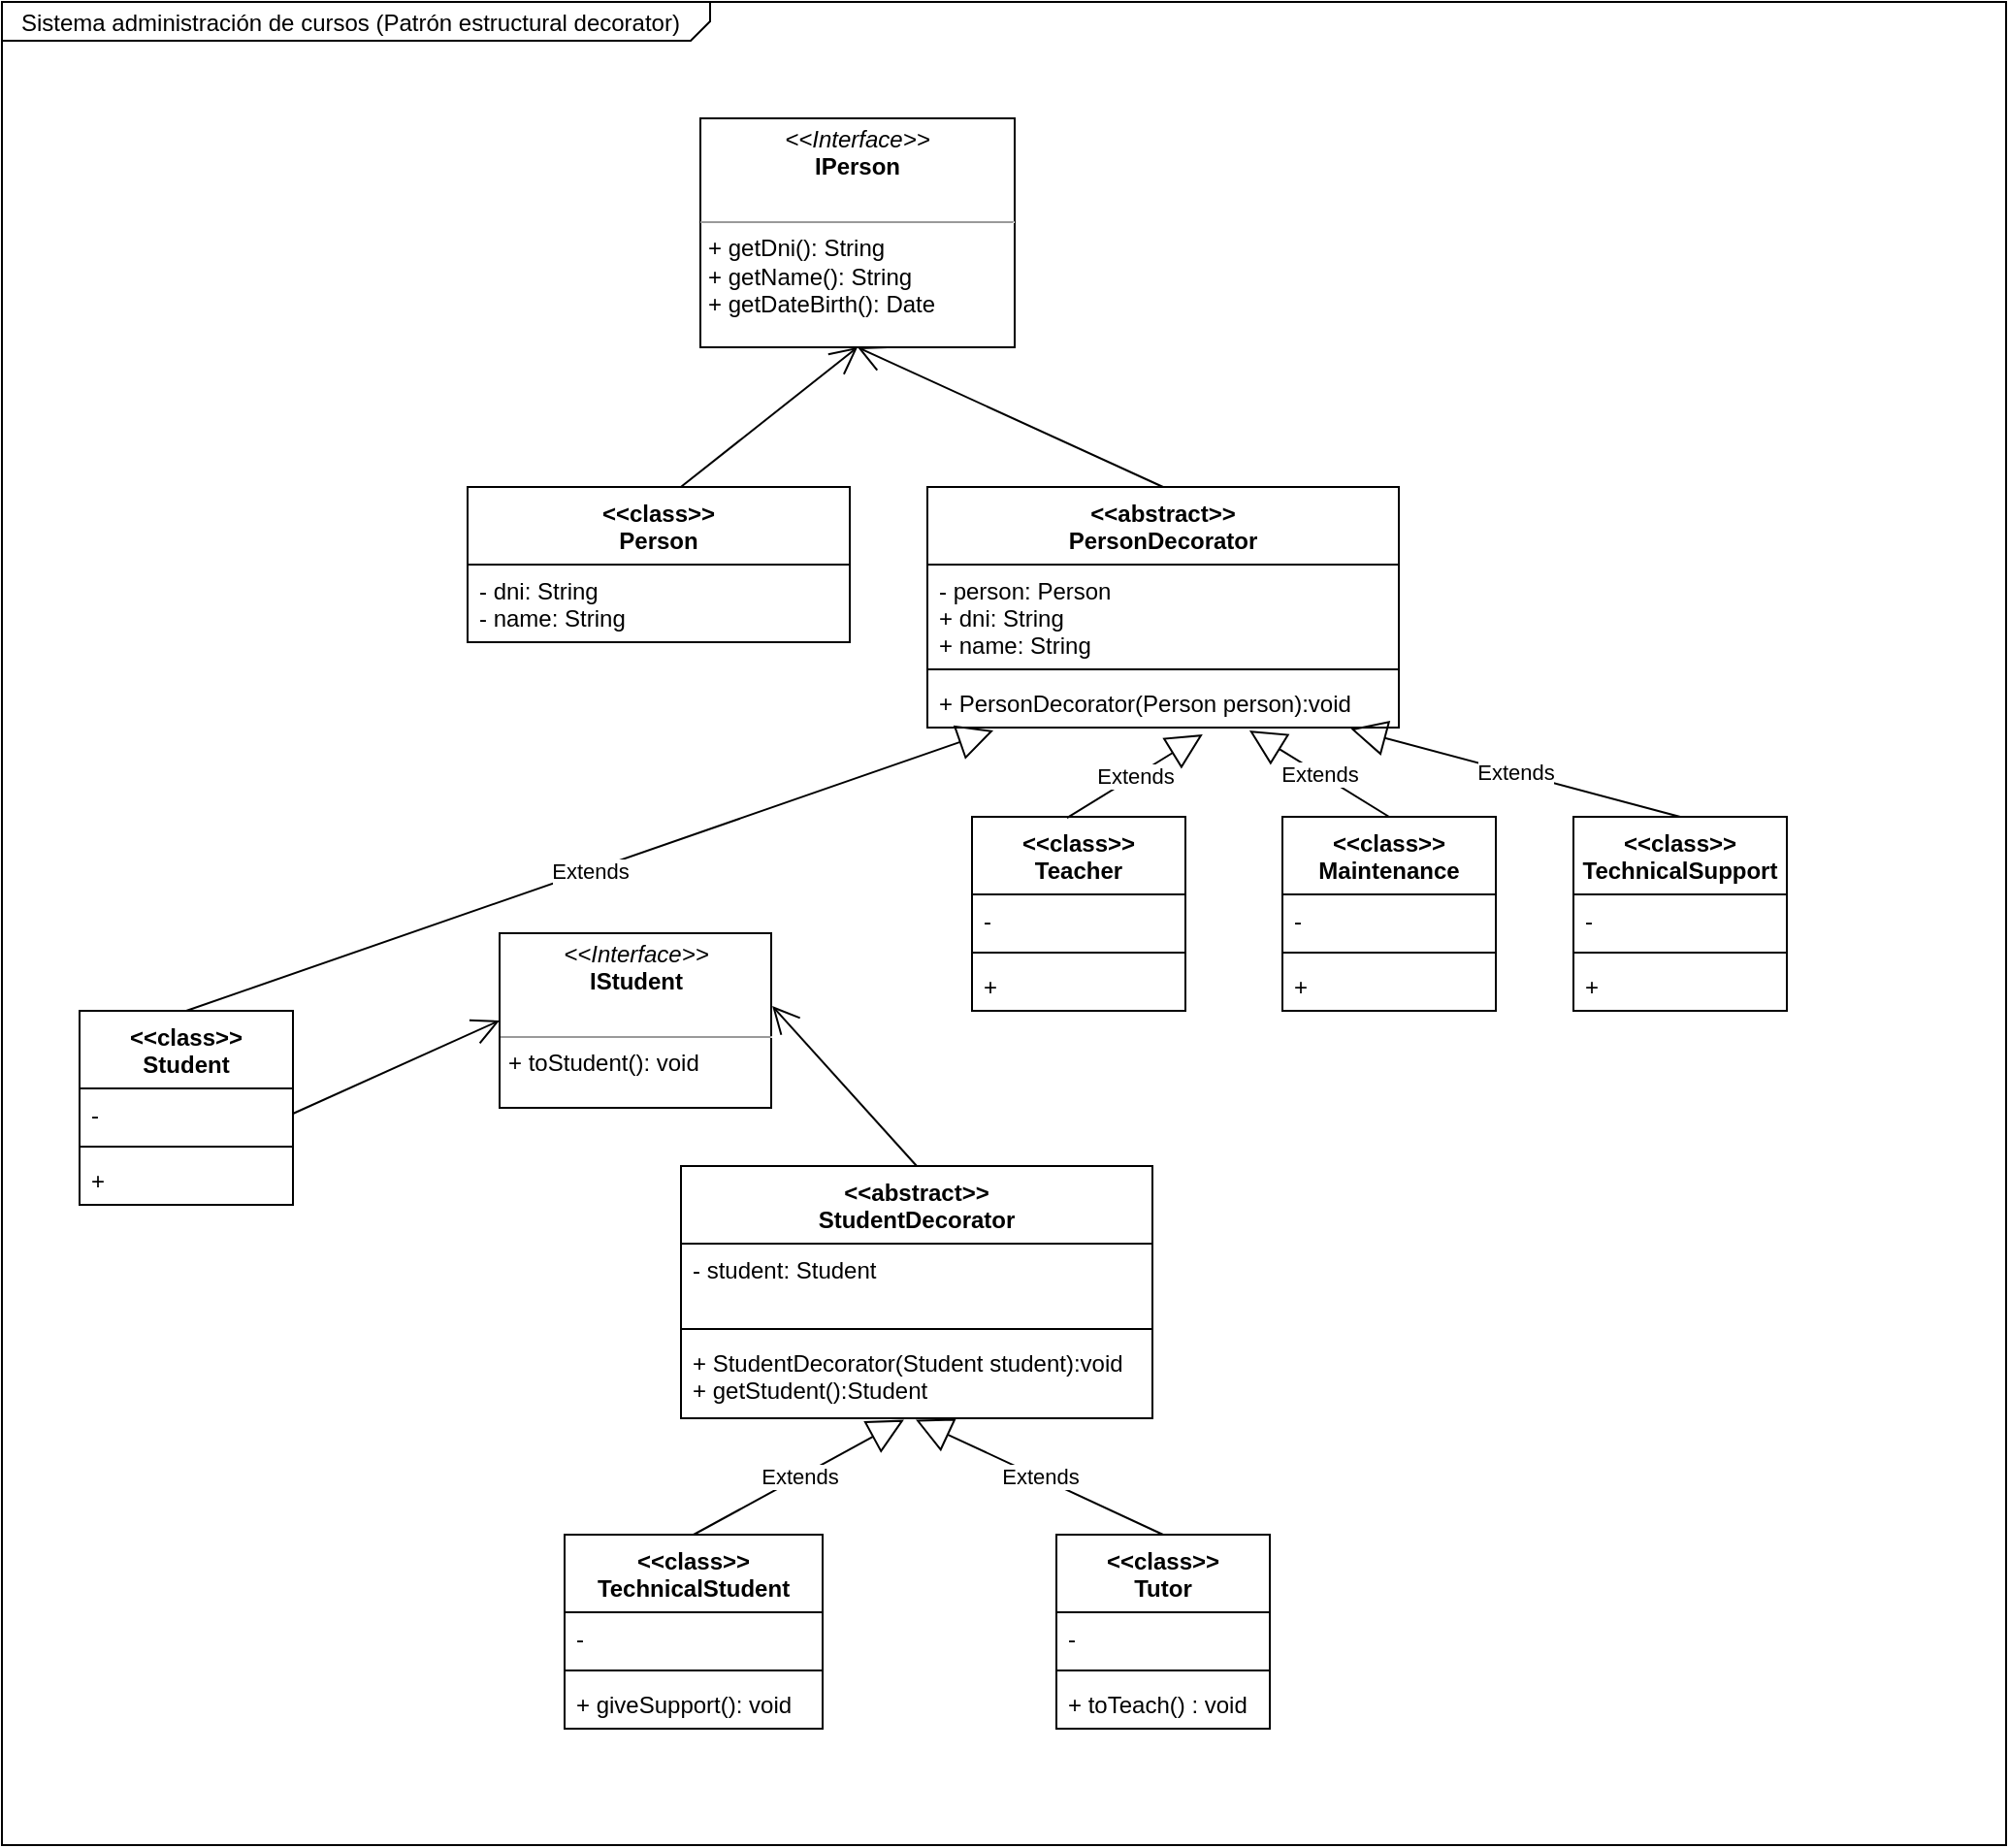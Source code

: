 <mxfile version="20.5.1" type="device"><diagram name="Page-1" id="929967ad-93f9-6ef4-fab6-5d389245f69c"><mxGraphModel dx="805" dy="601" grid="1" gridSize="10" guides="1" tooltips="1" connect="1" arrows="1" fold="1" page="1" pageScale="1.5" pageWidth="1169" pageHeight="826" background="none" math="0" shadow="0"><root><mxCell id="0" style=";html=1;"/><mxCell id="1" style=";html=1;" parent="0"/><mxCell id="1672d66443f91eb5-1" value="&lt;p style=&quot;margin: 0px ; margin-top: 4px ; margin-left: 10px ; text-align: left&quot;&gt;Sistema administración de cursos (Patrón estructural decorator)&lt;/p&gt;" style="html=1;strokeWidth=1;shape=mxgraph.sysml.package;html=1;overflow=fill;whiteSpace=wrap;fillColor=none;gradientColor=none;fontSize=12;align=center;labelX=365;" parent="1" vertex="1"><mxGeometry x="400" y="300" width="1033" height="950" as="geometry"/></mxCell><mxCell id="HdadWhBeH10hkfZCoj8d-1" value="&lt;&lt;class&gt;&gt;&#10;Person" style="swimlane;fontStyle=1;align=center;verticalAlign=top;childLayout=stackLayout;horizontal=1;startSize=40;horizontalStack=0;resizeParent=1;resizeParentMax=0;resizeLast=0;collapsible=1;marginBottom=0;" parent="1" vertex="1"><mxGeometry x="640" y="550" width="197" height="80" as="geometry"><mxRectangle x="673" y="355" width="120" height="30" as="alternateBounds"/></mxGeometry></mxCell><mxCell id="HdadWhBeH10hkfZCoj8d-2" value="- dni: String&#10;- name: String" style="text;strokeColor=none;fillColor=none;align=left;verticalAlign=top;spacingLeft=4;spacingRight=4;overflow=hidden;rotatable=0;points=[[0,0.5],[1,0.5]];portConstraint=eastwest;" parent="HdadWhBeH10hkfZCoj8d-1" vertex="1"><mxGeometry y="40" width="197" height="40" as="geometry"/></mxCell><mxCell id="HdadWhBeH10hkfZCoj8d-5" value="&lt;p style=&quot;margin:0px;margin-top:4px;text-align:center;&quot;&gt;&lt;i&gt;&amp;lt;&amp;lt;Interface&amp;gt;&amp;gt;&lt;/i&gt;&lt;br&gt;&lt;b&gt;IPerson&lt;/b&gt;&lt;/p&gt;&lt;p style=&quot;margin:0px;margin-left:4px;&quot;&gt;&lt;br&gt;&lt;/p&gt;&lt;hr size=&quot;1&quot;&gt;&lt;p style=&quot;margin:0px;margin-left:4px;&quot;&gt;+ getDni(): String&lt;br&gt;+ getName(): String&lt;/p&gt;&lt;p style=&quot;margin:0px;margin-left:4px;&quot;&gt;+ getDateBirth(): Date&lt;/p&gt;" style="verticalAlign=top;align=left;overflow=fill;fontSize=12;fontFamily=Helvetica;html=1;" parent="1" vertex="1"><mxGeometry x="760" y="360" width="162" height="118" as="geometry"/></mxCell><mxCell id="HdadWhBeH10hkfZCoj8d-6" value="" style="endArrow=open;endFill=1;endSize=12;html=1;rounded=0;entryX=0.5;entryY=1;entryDx=0;entryDy=0;exitX=0.558;exitY=0;exitDx=0;exitDy=0;exitPerimeter=0;" parent="1" source="HdadWhBeH10hkfZCoj8d-1" target="HdadWhBeH10hkfZCoj8d-5" edge="1"><mxGeometry width="160" relative="1" as="geometry"><mxPoint x="750" y="520" as="sourcePoint"/><mxPoint x="910" y="520" as="targetPoint"/></mxGeometry></mxCell><mxCell id="HdadWhBeH10hkfZCoj8d-7" value="&lt;&lt;abstract&gt;&gt;&#10;PersonDecorator" style="swimlane;fontStyle=1;align=center;verticalAlign=top;childLayout=stackLayout;horizontal=1;startSize=40;horizontalStack=0;resizeParent=1;resizeParentMax=0;resizeLast=0;collapsible=1;marginBottom=0;" parent="1" vertex="1"><mxGeometry x="877" y="550" width="243" height="124" as="geometry"/></mxCell><mxCell id="HdadWhBeH10hkfZCoj8d-8" value="- person: Person&#10;+ dni: String&#10;+ name: String&#10;" style="text;strokeColor=none;fillColor=none;align=left;verticalAlign=top;spacingLeft=4;spacingRight=4;overflow=hidden;rotatable=0;points=[[0,0.5],[1,0.5]];portConstraint=eastwest;" parent="HdadWhBeH10hkfZCoj8d-7" vertex="1"><mxGeometry y="40" width="243" height="50" as="geometry"/></mxCell><mxCell id="HdadWhBeH10hkfZCoj8d-9" value="" style="line;strokeWidth=1;fillColor=none;align=left;verticalAlign=middle;spacingTop=-1;spacingLeft=3;spacingRight=3;rotatable=0;labelPosition=right;points=[];portConstraint=eastwest;strokeColor=inherit;" parent="HdadWhBeH10hkfZCoj8d-7" vertex="1"><mxGeometry y="90" width="243" height="8" as="geometry"/></mxCell><mxCell id="HdadWhBeH10hkfZCoj8d-10" value="+ PersonDecorator(Person person):void" style="text;strokeColor=none;fillColor=none;align=left;verticalAlign=top;spacingLeft=4;spacingRight=4;overflow=hidden;rotatable=0;points=[[0,0.5],[1,0.5]];portConstraint=eastwest;" parent="HdadWhBeH10hkfZCoj8d-7" vertex="1"><mxGeometry y="98" width="243" height="26" as="geometry"/></mxCell><mxCell id="HdadWhBeH10hkfZCoj8d-11" value="" style="endArrow=open;endFill=1;endSize=12;html=1;rounded=0;entryX=0.5;entryY=1;entryDx=0;entryDy=0;exitX=0.5;exitY=0;exitDx=0;exitDy=0;" parent="1" source="HdadWhBeH10hkfZCoj8d-7" target="HdadWhBeH10hkfZCoj8d-5" edge="1"><mxGeometry width="160" relative="1" as="geometry"><mxPoint x="759.926" y="560" as="sourcePoint"/><mxPoint x="851" y="488" as="targetPoint"/></mxGeometry></mxCell><mxCell id="HdadWhBeH10hkfZCoj8d-12" value="&lt;&lt;class&gt;&gt;&#10;Student" style="swimlane;fontStyle=1;align=center;verticalAlign=top;childLayout=stackLayout;horizontal=1;startSize=40;horizontalStack=0;resizeParent=1;resizeParentMax=0;resizeLast=0;collapsible=1;marginBottom=0;" parent="1" vertex="1"><mxGeometry x="440" y="820" width="110" height="100" as="geometry"/></mxCell><mxCell id="HdadWhBeH10hkfZCoj8d-13" value="-" style="text;strokeColor=none;fillColor=none;align=left;verticalAlign=top;spacingLeft=4;spacingRight=4;overflow=hidden;rotatable=0;points=[[0,0.5],[1,0.5]];portConstraint=eastwest;" parent="HdadWhBeH10hkfZCoj8d-12" vertex="1"><mxGeometry y="40" width="110" height="26" as="geometry"/></mxCell><mxCell id="HdadWhBeH10hkfZCoj8d-14" value="" style="line;strokeWidth=1;fillColor=none;align=left;verticalAlign=middle;spacingTop=-1;spacingLeft=3;spacingRight=3;rotatable=0;labelPosition=right;points=[];portConstraint=eastwest;strokeColor=inherit;" parent="HdadWhBeH10hkfZCoj8d-12" vertex="1"><mxGeometry y="66" width="110" height="8" as="geometry"/></mxCell><mxCell id="HdadWhBeH10hkfZCoj8d-15" value="+" style="text;strokeColor=none;fillColor=none;align=left;verticalAlign=top;spacingLeft=4;spacingRight=4;overflow=hidden;rotatable=0;points=[[0,0.5],[1,0.5]];portConstraint=eastwest;" parent="HdadWhBeH10hkfZCoj8d-12" vertex="1"><mxGeometry y="74" width="110" height="26" as="geometry"/></mxCell><mxCell id="HdadWhBeH10hkfZCoj8d-16" value="Extends" style="endArrow=block;endSize=16;endFill=0;html=1;rounded=0;entryX=0.14;entryY=1.058;entryDx=0;entryDy=0;entryPerimeter=0;exitX=0.5;exitY=0;exitDx=0;exitDy=0;" parent="1" source="HdadWhBeH10hkfZCoj8d-12" target="HdadWhBeH10hkfZCoj8d-10" edge="1"><mxGeometry width="160" relative="1" as="geometry"><mxPoint x="770" y="670" as="sourcePoint"/><mxPoint x="930" y="670" as="targetPoint"/></mxGeometry></mxCell><mxCell id="HdadWhBeH10hkfZCoj8d-17" value="&lt;&lt;class&gt;&gt;&#10;Teacher" style="swimlane;fontStyle=1;align=center;verticalAlign=top;childLayout=stackLayout;horizontal=1;startSize=40;horizontalStack=0;resizeParent=1;resizeParentMax=0;resizeLast=0;collapsible=1;marginBottom=0;" parent="1" vertex="1"><mxGeometry x="900" y="720" width="110" height="100" as="geometry"/></mxCell><mxCell id="HdadWhBeH10hkfZCoj8d-18" value="-" style="text;strokeColor=none;fillColor=none;align=left;verticalAlign=top;spacingLeft=4;spacingRight=4;overflow=hidden;rotatable=0;points=[[0,0.5],[1,0.5]];portConstraint=eastwest;" parent="HdadWhBeH10hkfZCoj8d-17" vertex="1"><mxGeometry y="40" width="110" height="26" as="geometry"/></mxCell><mxCell id="HdadWhBeH10hkfZCoj8d-19" value="" style="line;strokeWidth=1;fillColor=none;align=left;verticalAlign=middle;spacingTop=-1;spacingLeft=3;spacingRight=3;rotatable=0;labelPosition=right;points=[];portConstraint=eastwest;strokeColor=inherit;" parent="HdadWhBeH10hkfZCoj8d-17" vertex="1"><mxGeometry y="66" width="110" height="8" as="geometry"/></mxCell><mxCell id="HdadWhBeH10hkfZCoj8d-20" value="+" style="text;strokeColor=none;fillColor=none;align=left;verticalAlign=top;spacingLeft=4;spacingRight=4;overflow=hidden;rotatable=0;points=[[0,0.5],[1,0.5]];portConstraint=eastwest;" parent="HdadWhBeH10hkfZCoj8d-17" vertex="1"><mxGeometry y="74" width="110" height="26" as="geometry"/></mxCell><mxCell id="HdadWhBeH10hkfZCoj8d-21" value="Extends" style="endArrow=block;endSize=16;endFill=0;html=1;rounded=0;exitX=0.445;exitY=0.006;exitDx=0;exitDy=0;exitPerimeter=0;entryX=0.584;entryY=1.135;entryDx=0;entryDy=0;entryPerimeter=0;" parent="1" source="HdadWhBeH10hkfZCoj8d-17" target="HdadWhBeH10hkfZCoj8d-10" edge="1"><mxGeometry width="160" relative="1" as="geometry"><mxPoint x="933.335" y="720" as="sourcePoint"/><mxPoint x="995.114" y="660" as="targetPoint"/></mxGeometry></mxCell><mxCell id="HdadWhBeH10hkfZCoj8d-22" value="&lt;&lt;class&gt;&gt;&#10;Maintenance" style="swimlane;fontStyle=1;align=center;verticalAlign=top;childLayout=stackLayout;horizontal=1;startSize=40;horizontalStack=0;resizeParent=1;resizeParentMax=0;resizeLast=0;collapsible=1;marginBottom=0;" parent="1" vertex="1"><mxGeometry x="1060" y="720" width="110" height="100" as="geometry"/></mxCell><mxCell id="HdadWhBeH10hkfZCoj8d-23" value="-" style="text;strokeColor=none;fillColor=none;align=left;verticalAlign=top;spacingLeft=4;spacingRight=4;overflow=hidden;rotatable=0;points=[[0,0.5],[1,0.5]];portConstraint=eastwest;" parent="HdadWhBeH10hkfZCoj8d-22" vertex="1"><mxGeometry y="40" width="110" height="26" as="geometry"/></mxCell><mxCell id="HdadWhBeH10hkfZCoj8d-24" value="" style="line;strokeWidth=1;fillColor=none;align=left;verticalAlign=middle;spacingTop=-1;spacingLeft=3;spacingRight=3;rotatable=0;labelPosition=right;points=[];portConstraint=eastwest;strokeColor=inherit;" parent="HdadWhBeH10hkfZCoj8d-22" vertex="1"><mxGeometry y="66" width="110" height="8" as="geometry"/></mxCell><mxCell id="HdadWhBeH10hkfZCoj8d-25" value="+" style="text;strokeColor=none;fillColor=none;align=left;verticalAlign=top;spacingLeft=4;spacingRight=4;overflow=hidden;rotatable=0;points=[[0,0.5],[1,0.5]];portConstraint=eastwest;" parent="HdadWhBeH10hkfZCoj8d-22" vertex="1"><mxGeometry y="74" width="110" height="26" as="geometry"/></mxCell><mxCell id="HdadWhBeH10hkfZCoj8d-26" value="Extends" style="endArrow=block;endSize=16;endFill=0;html=1;rounded=0;exitX=0.5;exitY=0;exitDx=0;exitDy=0;entryX=0.683;entryY=1.058;entryDx=0;entryDy=0;entryPerimeter=0;" parent="1" source="HdadWhBeH10hkfZCoj8d-22" target="HdadWhBeH10hkfZCoj8d-10" edge="1"><mxGeometry width="160" relative="1" as="geometry"><mxPoint x="1202.84" y="710" as="sourcePoint"/><mxPoint x="1149.997" y="650.968" as="targetPoint"/></mxGeometry></mxCell><mxCell id="HdadWhBeH10hkfZCoj8d-28" value="&lt;&lt;class&gt;&gt;&#10;TechnicalSupport" style="swimlane;fontStyle=1;align=center;verticalAlign=top;childLayout=stackLayout;horizontal=1;startSize=40;horizontalStack=0;resizeParent=1;resizeParentMax=0;resizeLast=0;collapsible=1;marginBottom=0;" parent="1" vertex="1"><mxGeometry x="1210" y="720" width="110" height="100" as="geometry"/></mxCell><mxCell id="HdadWhBeH10hkfZCoj8d-29" value="-" style="text;strokeColor=none;fillColor=none;align=left;verticalAlign=top;spacingLeft=4;spacingRight=4;overflow=hidden;rotatable=0;points=[[0,0.5],[1,0.5]];portConstraint=eastwest;" parent="HdadWhBeH10hkfZCoj8d-28" vertex="1"><mxGeometry y="40" width="110" height="26" as="geometry"/></mxCell><mxCell id="HdadWhBeH10hkfZCoj8d-30" value="" style="line;strokeWidth=1;fillColor=none;align=left;verticalAlign=middle;spacingTop=-1;spacingLeft=3;spacingRight=3;rotatable=0;labelPosition=right;points=[];portConstraint=eastwest;strokeColor=inherit;" parent="HdadWhBeH10hkfZCoj8d-28" vertex="1"><mxGeometry y="66" width="110" height="8" as="geometry"/></mxCell><mxCell id="HdadWhBeH10hkfZCoj8d-31" value="+" style="text;strokeColor=none;fillColor=none;align=left;verticalAlign=top;spacingLeft=4;spacingRight=4;overflow=hidden;rotatable=0;points=[[0,0.5],[1,0.5]];portConstraint=eastwest;" parent="HdadWhBeH10hkfZCoj8d-28" vertex="1"><mxGeometry y="74" width="110" height="26" as="geometry"/></mxCell><mxCell id="HdadWhBeH10hkfZCoj8d-32" value="Extends" style="endArrow=block;endSize=16;endFill=0;html=1;rounded=0;exitX=0.5;exitY=0;exitDx=0;exitDy=0;entryX=0.898;entryY=1.026;entryDx=0;entryDy=0;entryPerimeter=0;" parent="1" source="HdadWhBeH10hkfZCoj8d-28" target="HdadWhBeH10hkfZCoj8d-10" edge="1"><mxGeometry width="160" relative="1" as="geometry"><mxPoint x="1192.03" y="688.49" as="sourcePoint"/><mxPoint x="1119.999" y="629.998" as="targetPoint"/></mxGeometry></mxCell><mxCell id="HdadWhBeH10hkfZCoj8d-38" value="&lt;&lt;class&gt;&gt;&#10;TechnicalStudent" style="swimlane;fontStyle=1;align=center;verticalAlign=top;childLayout=stackLayout;horizontal=1;startSize=40;horizontalStack=0;resizeParent=1;resizeParentMax=0;resizeLast=0;collapsible=1;marginBottom=0;" parent="1" vertex="1"><mxGeometry x="690" y="1090" width="133" height="100" as="geometry"/></mxCell><mxCell id="HdadWhBeH10hkfZCoj8d-39" value="-" style="text;strokeColor=none;fillColor=none;align=left;verticalAlign=top;spacingLeft=4;spacingRight=4;overflow=hidden;rotatable=0;points=[[0,0.5],[1,0.5]];portConstraint=eastwest;" parent="HdadWhBeH10hkfZCoj8d-38" vertex="1"><mxGeometry y="40" width="133" height="26" as="geometry"/></mxCell><mxCell id="HdadWhBeH10hkfZCoj8d-40" value="" style="line;strokeWidth=1;fillColor=none;align=left;verticalAlign=middle;spacingTop=-1;spacingLeft=3;spacingRight=3;rotatable=0;labelPosition=right;points=[];portConstraint=eastwest;strokeColor=inherit;" parent="HdadWhBeH10hkfZCoj8d-38" vertex="1"><mxGeometry y="66" width="133" height="8" as="geometry"/></mxCell><mxCell id="HdadWhBeH10hkfZCoj8d-41" value="+ giveSupport(): void" style="text;strokeColor=none;fillColor=none;align=left;verticalAlign=top;spacingLeft=4;spacingRight=4;overflow=hidden;rotatable=0;points=[[0,0.5],[1,0.5]];portConstraint=eastwest;" parent="HdadWhBeH10hkfZCoj8d-38" vertex="1"><mxGeometry y="74" width="133" height="26" as="geometry"/></mxCell><mxCell id="HdadWhBeH10hkfZCoj8d-43" value="&lt;&lt;class&gt;&gt;&#10;Tutor" style="swimlane;fontStyle=1;align=center;verticalAlign=top;childLayout=stackLayout;horizontal=1;startSize=40;horizontalStack=0;resizeParent=1;resizeParentMax=0;resizeLast=0;collapsible=1;marginBottom=0;" parent="1" vertex="1"><mxGeometry x="943.5" y="1090" width="110" height="100" as="geometry"/></mxCell><mxCell id="HdadWhBeH10hkfZCoj8d-44" value="-" style="text;strokeColor=none;fillColor=none;align=left;verticalAlign=top;spacingLeft=4;spacingRight=4;overflow=hidden;rotatable=0;points=[[0,0.5],[1,0.5]];portConstraint=eastwest;" parent="HdadWhBeH10hkfZCoj8d-43" vertex="1"><mxGeometry y="40" width="110" height="26" as="geometry"/></mxCell><mxCell id="HdadWhBeH10hkfZCoj8d-45" value="" style="line;strokeWidth=1;fillColor=none;align=left;verticalAlign=middle;spacingTop=-1;spacingLeft=3;spacingRight=3;rotatable=0;labelPosition=right;points=[];portConstraint=eastwest;strokeColor=inherit;" parent="HdadWhBeH10hkfZCoj8d-43" vertex="1"><mxGeometry y="66" width="110" height="8" as="geometry"/></mxCell><mxCell id="HdadWhBeH10hkfZCoj8d-46" value="+ toTeach() : void" style="text;strokeColor=none;fillColor=none;align=left;verticalAlign=top;spacingLeft=4;spacingRight=4;overflow=hidden;rotatable=0;points=[[0,0.5],[1,0.5]];portConstraint=eastwest;" parent="HdadWhBeH10hkfZCoj8d-43" vertex="1"><mxGeometry y="74" width="110" height="26" as="geometry"/></mxCell><mxCell id="jANpA9OX8l_sXPznGP8B-1" value="&lt;p style=&quot;margin:0px;margin-top:4px;text-align:center;&quot;&gt;&lt;i&gt;&amp;lt;&amp;lt;Interface&amp;gt;&amp;gt;&lt;/i&gt;&lt;br&gt;&lt;b&gt;IStudent&lt;/b&gt;&lt;/p&gt;&lt;p style=&quot;margin:0px;margin-left:4px;&quot;&gt;&lt;br&gt;&lt;/p&gt;&lt;hr size=&quot;1&quot;&gt;&lt;p style=&quot;margin:0px;margin-left:4px;&quot;&gt;+ toStudent(): void&lt;/p&gt;" style="verticalAlign=top;align=left;overflow=fill;fontSize=12;fontFamily=Helvetica;html=1;" vertex="1" parent="1"><mxGeometry x="656.5" y="780" width="140" height="90" as="geometry"/></mxCell><mxCell id="jANpA9OX8l_sXPznGP8B-2" value="" style="endArrow=open;endFill=1;endSize=12;html=1;rounded=0;entryX=0;entryY=0.5;entryDx=0;entryDy=0;exitX=1;exitY=0.5;exitDx=0;exitDy=0;" edge="1" parent="1" source="HdadWhBeH10hkfZCoj8d-13" target="jANpA9OX8l_sXPznGP8B-1"><mxGeometry width="160" relative="1" as="geometry"><mxPoint x="529.996" y="920" as="sourcePoint"/><mxPoint x="621.07" y="848" as="targetPoint"/></mxGeometry></mxCell><mxCell id="jANpA9OX8l_sXPznGP8B-3" value="&lt;&lt;abstract&gt;&gt;&#10;StudentDecorator" style="swimlane;fontStyle=1;align=center;verticalAlign=top;childLayout=stackLayout;horizontal=1;startSize=40;horizontalStack=0;resizeParent=1;resizeParentMax=0;resizeLast=0;collapsible=1;marginBottom=0;" vertex="1" parent="1"><mxGeometry x="750" y="900" width="243" height="130" as="geometry"/></mxCell><mxCell id="jANpA9OX8l_sXPznGP8B-4" value="- student: Student&#10;" style="text;strokeColor=none;fillColor=none;align=left;verticalAlign=top;spacingLeft=4;spacingRight=4;overflow=hidden;rotatable=0;points=[[0,0.5],[1,0.5]];portConstraint=eastwest;" vertex="1" parent="jANpA9OX8l_sXPznGP8B-3"><mxGeometry y="40" width="243" height="40" as="geometry"/></mxCell><mxCell id="jANpA9OX8l_sXPznGP8B-5" value="" style="line;strokeWidth=1;fillColor=none;align=left;verticalAlign=middle;spacingTop=-1;spacingLeft=3;spacingRight=3;rotatable=0;labelPosition=right;points=[];portConstraint=eastwest;strokeColor=inherit;" vertex="1" parent="jANpA9OX8l_sXPznGP8B-3"><mxGeometry y="80" width="243" height="8" as="geometry"/></mxCell><mxCell id="jANpA9OX8l_sXPznGP8B-6" value="+ StudentDecorator(Student student):void&#10;+ getStudent():Student" style="text;strokeColor=none;fillColor=none;align=left;verticalAlign=top;spacingLeft=4;spacingRight=4;overflow=hidden;rotatable=0;points=[[0,0.5],[1,0.5]];portConstraint=eastwest;" vertex="1" parent="jANpA9OX8l_sXPznGP8B-3"><mxGeometry y="88" width="243" height="42" as="geometry"/></mxCell><mxCell id="jANpA9OX8l_sXPznGP8B-7" value="Extends" style="endArrow=block;endSize=16;endFill=0;html=1;rounded=0;exitX=0.5;exitY=0;exitDx=0;exitDy=0;entryX=0.473;entryY=1.019;entryDx=0;entryDy=0;entryPerimeter=0;" edge="1" parent="1" source="HdadWhBeH10hkfZCoj8d-38" target="jANpA9OX8l_sXPznGP8B-6"><mxGeometry width="160" relative="1" as="geometry"><mxPoint x="723.04" y="1080" as="sourcePoint"/><mxPoint x="840" y="1020" as="targetPoint"/></mxGeometry></mxCell><mxCell id="jANpA9OX8l_sXPznGP8B-8" value="Extends" style="endArrow=block;endSize=16;endFill=0;html=1;rounded=0;exitX=0.5;exitY=0;exitDx=0;exitDy=0;entryX=0.498;entryY=1.019;entryDx=0;entryDy=0;entryPerimeter=0;" edge="1" parent="1" source="HdadWhBeH10hkfZCoj8d-43" target="jANpA9OX8l_sXPznGP8B-6"><mxGeometry width="160" relative="1" as="geometry"><mxPoint x="870" y="1102.49" as="sourcePoint"/><mxPoint x="975.567" y="1050" as="targetPoint"/></mxGeometry></mxCell><mxCell id="jANpA9OX8l_sXPznGP8B-9" value="" style="endArrow=open;endFill=1;endSize=12;html=1;rounded=0;entryX=1.004;entryY=0.417;entryDx=0;entryDy=0;exitX=0.5;exitY=0;exitDx=0;exitDy=0;entryPerimeter=0;" edge="1" parent="1" source="jANpA9OX8l_sXPznGP8B-3" target="jANpA9OX8l_sXPznGP8B-1"><mxGeometry width="160" relative="1" as="geometry"><mxPoint x="812" y="880" as="sourcePoint"/><mxPoint x="922" y="842" as="targetPoint"/></mxGeometry></mxCell></root></mxGraphModel></diagram></mxfile>